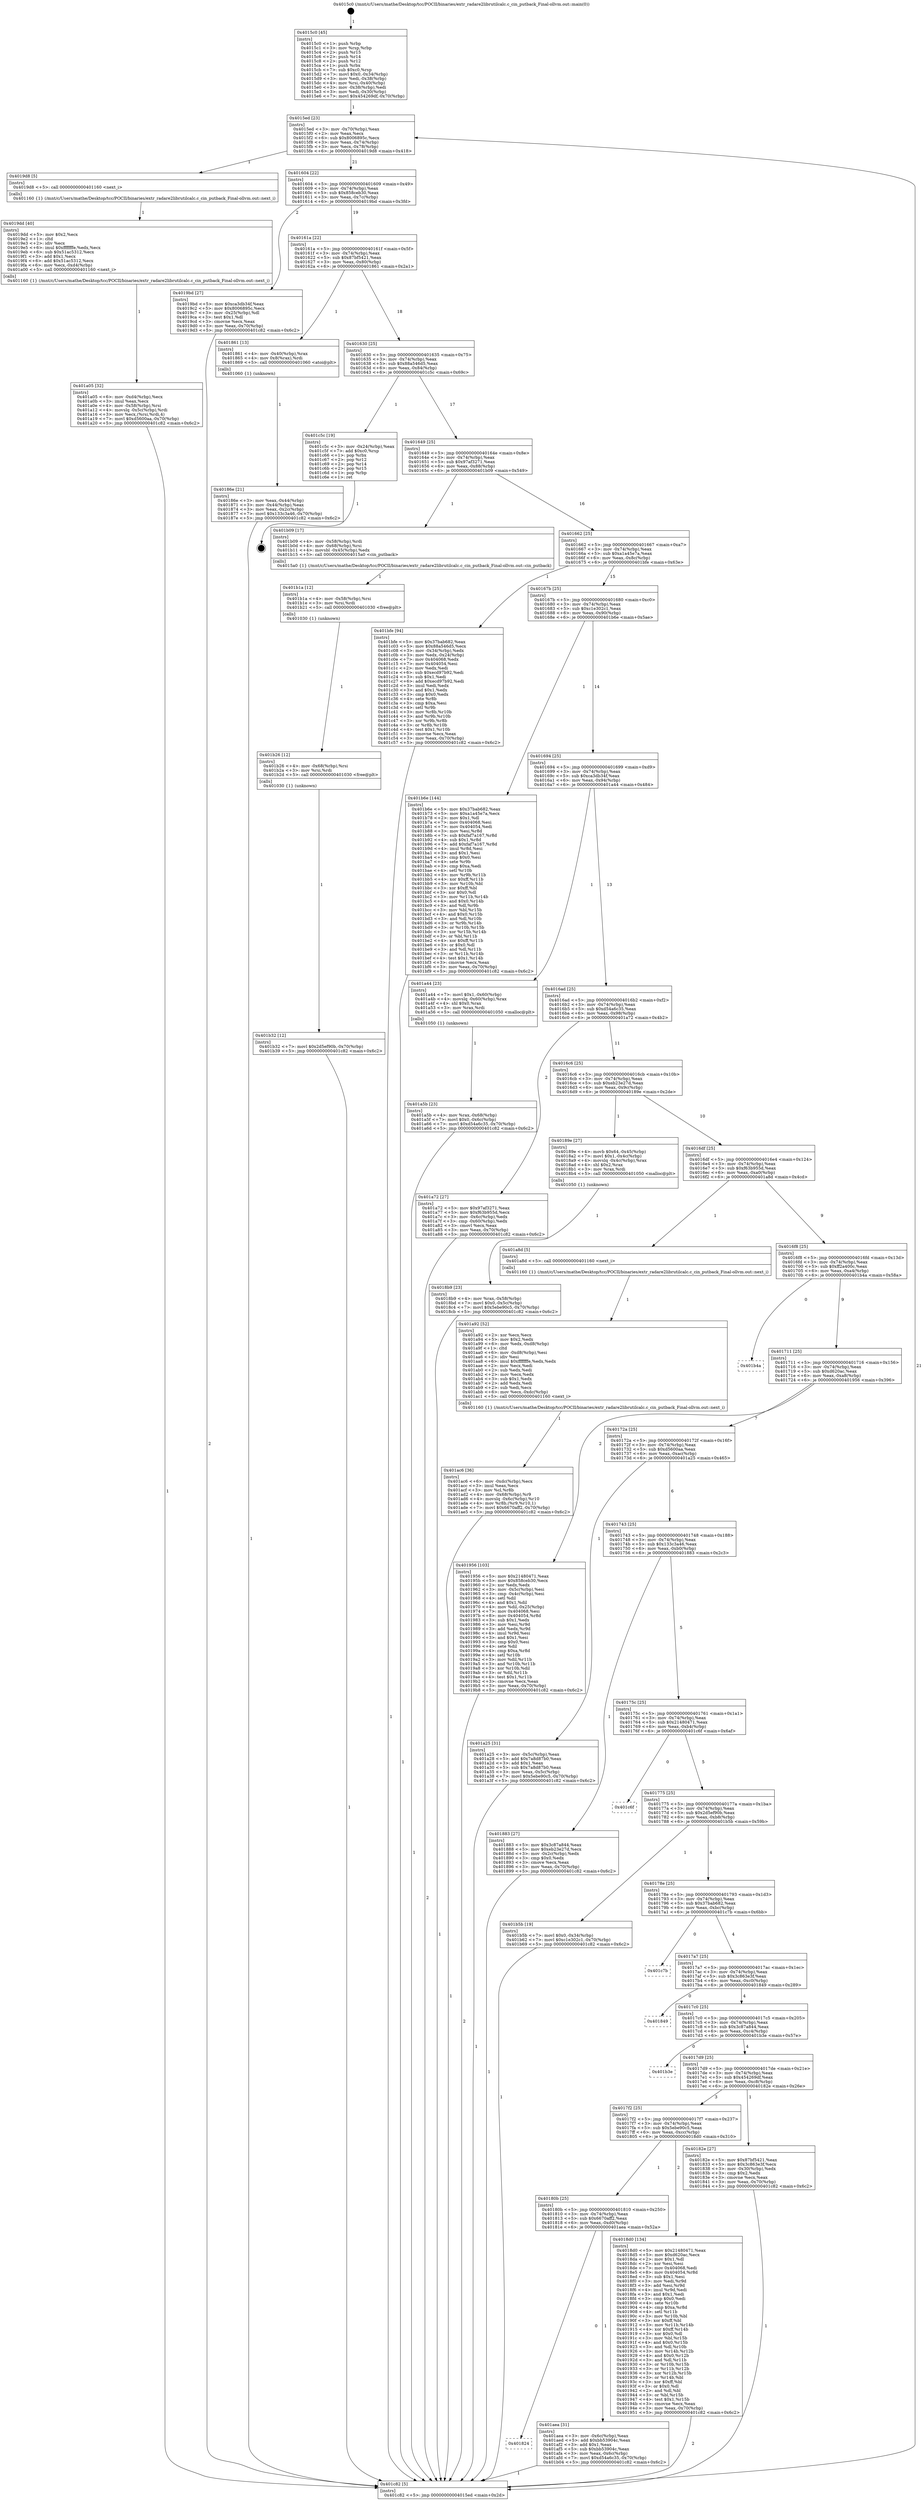 digraph "0x4015c0" {
  label = "0x4015c0 (/mnt/c/Users/mathe/Desktop/tcc/POCII/binaries/extr_radare2librutilcalc.c_cin_putback_Final-ollvm.out::main(0))"
  labelloc = "t"
  node[shape=record]

  Entry [label="",width=0.3,height=0.3,shape=circle,fillcolor=black,style=filled]
  "0x4015ed" [label="{
     0x4015ed [23]\l
     | [instrs]\l
     &nbsp;&nbsp;0x4015ed \<+3\>: mov -0x70(%rbp),%eax\l
     &nbsp;&nbsp;0x4015f0 \<+2\>: mov %eax,%ecx\l
     &nbsp;&nbsp;0x4015f2 \<+6\>: sub $0x8006895c,%ecx\l
     &nbsp;&nbsp;0x4015f8 \<+3\>: mov %eax,-0x74(%rbp)\l
     &nbsp;&nbsp;0x4015fb \<+3\>: mov %ecx,-0x78(%rbp)\l
     &nbsp;&nbsp;0x4015fe \<+6\>: je 00000000004019d8 \<main+0x418\>\l
  }"]
  "0x4019d8" [label="{
     0x4019d8 [5]\l
     | [instrs]\l
     &nbsp;&nbsp;0x4019d8 \<+5\>: call 0000000000401160 \<next_i\>\l
     | [calls]\l
     &nbsp;&nbsp;0x401160 \{1\} (/mnt/c/Users/mathe/Desktop/tcc/POCII/binaries/extr_radare2librutilcalc.c_cin_putback_Final-ollvm.out::next_i)\l
  }"]
  "0x401604" [label="{
     0x401604 [22]\l
     | [instrs]\l
     &nbsp;&nbsp;0x401604 \<+5\>: jmp 0000000000401609 \<main+0x49\>\l
     &nbsp;&nbsp;0x401609 \<+3\>: mov -0x74(%rbp),%eax\l
     &nbsp;&nbsp;0x40160c \<+5\>: sub $0x858ceb30,%eax\l
     &nbsp;&nbsp;0x401611 \<+3\>: mov %eax,-0x7c(%rbp)\l
     &nbsp;&nbsp;0x401614 \<+6\>: je 00000000004019bd \<main+0x3fd\>\l
  }"]
  Exit [label="",width=0.3,height=0.3,shape=circle,fillcolor=black,style=filled,peripheries=2]
  "0x4019bd" [label="{
     0x4019bd [27]\l
     | [instrs]\l
     &nbsp;&nbsp;0x4019bd \<+5\>: mov $0xca3db34f,%eax\l
     &nbsp;&nbsp;0x4019c2 \<+5\>: mov $0x8006895c,%ecx\l
     &nbsp;&nbsp;0x4019c7 \<+3\>: mov -0x25(%rbp),%dl\l
     &nbsp;&nbsp;0x4019ca \<+3\>: test $0x1,%dl\l
     &nbsp;&nbsp;0x4019cd \<+3\>: cmovne %ecx,%eax\l
     &nbsp;&nbsp;0x4019d0 \<+3\>: mov %eax,-0x70(%rbp)\l
     &nbsp;&nbsp;0x4019d3 \<+5\>: jmp 0000000000401c82 \<main+0x6c2\>\l
  }"]
  "0x40161a" [label="{
     0x40161a [22]\l
     | [instrs]\l
     &nbsp;&nbsp;0x40161a \<+5\>: jmp 000000000040161f \<main+0x5f\>\l
     &nbsp;&nbsp;0x40161f \<+3\>: mov -0x74(%rbp),%eax\l
     &nbsp;&nbsp;0x401622 \<+5\>: sub $0x87bf5421,%eax\l
     &nbsp;&nbsp;0x401627 \<+3\>: mov %eax,-0x80(%rbp)\l
     &nbsp;&nbsp;0x40162a \<+6\>: je 0000000000401861 \<main+0x2a1\>\l
  }"]
  "0x401b32" [label="{
     0x401b32 [12]\l
     | [instrs]\l
     &nbsp;&nbsp;0x401b32 \<+7\>: movl $0x2d5ef90b,-0x70(%rbp)\l
     &nbsp;&nbsp;0x401b39 \<+5\>: jmp 0000000000401c82 \<main+0x6c2\>\l
  }"]
  "0x401861" [label="{
     0x401861 [13]\l
     | [instrs]\l
     &nbsp;&nbsp;0x401861 \<+4\>: mov -0x40(%rbp),%rax\l
     &nbsp;&nbsp;0x401865 \<+4\>: mov 0x8(%rax),%rdi\l
     &nbsp;&nbsp;0x401869 \<+5\>: call 0000000000401060 \<atoi@plt\>\l
     | [calls]\l
     &nbsp;&nbsp;0x401060 \{1\} (unknown)\l
  }"]
  "0x401630" [label="{
     0x401630 [25]\l
     | [instrs]\l
     &nbsp;&nbsp;0x401630 \<+5\>: jmp 0000000000401635 \<main+0x75\>\l
     &nbsp;&nbsp;0x401635 \<+3\>: mov -0x74(%rbp),%eax\l
     &nbsp;&nbsp;0x401638 \<+5\>: sub $0x88a546d5,%eax\l
     &nbsp;&nbsp;0x40163d \<+6\>: mov %eax,-0x84(%rbp)\l
     &nbsp;&nbsp;0x401643 \<+6\>: je 0000000000401c5c \<main+0x69c\>\l
  }"]
  "0x401b26" [label="{
     0x401b26 [12]\l
     | [instrs]\l
     &nbsp;&nbsp;0x401b26 \<+4\>: mov -0x68(%rbp),%rsi\l
     &nbsp;&nbsp;0x401b2a \<+3\>: mov %rsi,%rdi\l
     &nbsp;&nbsp;0x401b2d \<+5\>: call 0000000000401030 \<free@plt\>\l
     | [calls]\l
     &nbsp;&nbsp;0x401030 \{1\} (unknown)\l
  }"]
  "0x401c5c" [label="{
     0x401c5c [19]\l
     | [instrs]\l
     &nbsp;&nbsp;0x401c5c \<+3\>: mov -0x24(%rbp),%eax\l
     &nbsp;&nbsp;0x401c5f \<+7\>: add $0xc0,%rsp\l
     &nbsp;&nbsp;0x401c66 \<+1\>: pop %rbx\l
     &nbsp;&nbsp;0x401c67 \<+2\>: pop %r12\l
     &nbsp;&nbsp;0x401c69 \<+2\>: pop %r14\l
     &nbsp;&nbsp;0x401c6b \<+2\>: pop %r15\l
     &nbsp;&nbsp;0x401c6d \<+1\>: pop %rbp\l
     &nbsp;&nbsp;0x401c6e \<+1\>: ret\l
  }"]
  "0x401649" [label="{
     0x401649 [25]\l
     | [instrs]\l
     &nbsp;&nbsp;0x401649 \<+5\>: jmp 000000000040164e \<main+0x8e\>\l
     &nbsp;&nbsp;0x40164e \<+3\>: mov -0x74(%rbp),%eax\l
     &nbsp;&nbsp;0x401651 \<+5\>: sub $0x97af3271,%eax\l
     &nbsp;&nbsp;0x401656 \<+6\>: mov %eax,-0x88(%rbp)\l
     &nbsp;&nbsp;0x40165c \<+6\>: je 0000000000401b09 \<main+0x549\>\l
  }"]
  "0x401b1a" [label="{
     0x401b1a [12]\l
     | [instrs]\l
     &nbsp;&nbsp;0x401b1a \<+4\>: mov -0x58(%rbp),%rsi\l
     &nbsp;&nbsp;0x401b1e \<+3\>: mov %rsi,%rdi\l
     &nbsp;&nbsp;0x401b21 \<+5\>: call 0000000000401030 \<free@plt\>\l
     | [calls]\l
     &nbsp;&nbsp;0x401030 \{1\} (unknown)\l
  }"]
  "0x401b09" [label="{
     0x401b09 [17]\l
     | [instrs]\l
     &nbsp;&nbsp;0x401b09 \<+4\>: mov -0x58(%rbp),%rdi\l
     &nbsp;&nbsp;0x401b0d \<+4\>: mov -0x68(%rbp),%rsi\l
     &nbsp;&nbsp;0x401b11 \<+4\>: movsbl -0x45(%rbp),%edx\l
     &nbsp;&nbsp;0x401b15 \<+5\>: call 00000000004015a0 \<cin_putback\>\l
     | [calls]\l
     &nbsp;&nbsp;0x4015a0 \{1\} (/mnt/c/Users/mathe/Desktop/tcc/POCII/binaries/extr_radare2librutilcalc.c_cin_putback_Final-ollvm.out::cin_putback)\l
  }"]
  "0x401662" [label="{
     0x401662 [25]\l
     | [instrs]\l
     &nbsp;&nbsp;0x401662 \<+5\>: jmp 0000000000401667 \<main+0xa7\>\l
     &nbsp;&nbsp;0x401667 \<+3\>: mov -0x74(%rbp),%eax\l
     &nbsp;&nbsp;0x40166a \<+5\>: sub $0xa1a45e7a,%eax\l
     &nbsp;&nbsp;0x40166f \<+6\>: mov %eax,-0x8c(%rbp)\l
     &nbsp;&nbsp;0x401675 \<+6\>: je 0000000000401bfe \<main+0x63e\>\l
  }"]
  "0x401824" [label="{
     0x401824\l
  }", style=dashed]
  "0x401bfe" [label="{
     0x401bfe [94]\l
     | [instrs]\l
     &nbsp;&nbsp;0x401bfe \<+5\>: mov $0x37bab682,%eax\l
     &nbsp;&nbsp;0x401c03 \<+5\>: mov $0x88a546d5,%ecx\l
     &nbsp;&nbsp;0x401c08 \<+3\>: mov -0x34(%rbp),%edx\l
     &nbsp;&nbsp;0x401c0b \<+3\>: mov %edx,-0x24(%rbp)\l
     &nbsp;&nbsp;0x401c0e \<+7\>: mov 0x404068,%edx\l
     &nbsp;&nbsp;0x401c15 \<+7\>: mov 0x404054,%esi\l
     &nbsp;&nbsp;0x401c1c \<+2\>: mov %edx,%edi\l
     &nbsp;&nbsp;0x401c1e \<+6\>: sub $0xecd97b92,%edi\l
     &nbsp;&nbsp;0x401c24 \<+3\>: sub $0x1,%edi\l
     &nbsp;&nbsp;0x401c27 \<+6\>: add $0xecd97b92,%edi\l
     &nbsp;&nbsp;0x401c2d \<+3\>: imul %edi,%edx\l
     &nbsp;&nbsp;0x401c30 \<+3\>: and $0x1,%edx\l
     &nbsp;&nbsp;0x401c33 \<+3\>: cmp $0x0,%edx\l
     &nbsp;&nbsp;0x401c36 \<+4\>: sete %r8b\l
     &nbsp;&nbsp;0x401c3a \<+3\>: cmp $0xa,%esi\l
     &nbsp;&nbsp;0x401c3d \<+4\>: setl %r9b\l
     &nbsp;&nbsp;0x401c41 \<+3\>: mov %r8b,%r10b\l
     &nbsp;&nbsp;0x401c44 \<+3\>: and %r9b,%r10b\l
     &nbsp;&nbsp;0x401c47 \<+3\>: xor %r9b,%r8b\l
     &nbsp;&nbsp;0x401c4a \<+3\>: or %r8b,%r10b\l
     &nbsp;&nbsp;0x401c4d \<+4\>: test $0x1,%r10b\l
     &nbsp;&nbsp;0x401c51 \<+3\>: cmovne %ecx,%eax\l
     &nbsp;&nbsp;0x401c54 \<+3\>: mov %eax,-0x70(%rbp)\l
     &nbsp;&nbsp;0x401c57 \<+5\>: jmp 0000000000401c82 \<main+0x6c2\>\l
  }"]
  "0x40167b" [label="{
     0x40167b [25]\l
     | [instrs]\l
     &nbsp;&nbsp;0x40167b \<+5\>: jmp 0000000000401680 \<main+0xc0\>\l
     &nbsp;&nbsp;0x401680 \<+3\>: mov -0x74(%rbp),%eax\l
     &nbsp;&nbsp;0x401683 \<+5\>: sub $0xc1e302c1,%eax\l
     &nbsp;&nbsp;0x401688 \<+6\>: mov %eax,-0x90(%rbp)\l
     &nbsp;&nbsp;0x40168e \<+6\>: je 0000000000401b6e \<main+0x5ae\>\l
  }"]
  "0x401aea" [label="{
     0x401aea [31]\l
     | [instrs]\l
     &nbsp;&nbsp;0x401aea \<+3\>: mov -0x6c(%rbp),%eax\l
     &nbsp;&nbsp;0x401aed \<+5\>: add $0xbb53904c,%eax\l
     &nbsp;&nbsp;0x401af2 \<+3\>: add $0x1,%eax\l
     &nbsp;&nbsp;0x401af5 \<+5\>: sub $0xbb53904c,%eax\l
     &nbsp;&nbsp;0x401afa \<+3\>: mov %eax,-0x6c(%rbp)\l
     &nbsp;&nbsp;0x401afd \<+7\>: movl $0xd54a6c35,-0x70(%rbp)\l
     &nbsp;&nbsp;0x401b04 \<+5\>: jmp 0000000000401c82 \<main+0x6c2\>\l
  }"]
  "0x401b6e" [label="{
     0x401b6e [144]\l
     | [instrs]\l
     &nbsp;&nbsp;0x401b6e \<+5\>: mov $0x37bab682,%eax\l
     &nbsp;&nbsp;0x401b73 \<+5\>: mov $0xa1a45e7a,%ecx\l
     &nbsp;&nbsp;0x401b78 \<+2\>: mov $0x1,%dl\l
     &nbsp;&nbsp;0x401b7a \<+7\>: mov 0x404068,%esi\l
     &nbsp;&nbsp;0x401b81 \<+7\>: mov 0x404054,%edi\l
     &nbsp;&nbsp;0x401b88 \<+3\>: mov %esi,%r8d\l
     &nbsp;&nbsp;0x401b8b \<+7\>: sub $0xfaf7a167,%r8d\l
     &nbsp;&nbsp;0x401b92 \<+4\>: sub $0x1,%r8d\l
     &nbsp;&nbsp;0x401b96 \<+7\>: add $0xfaf7a167,%r8d\l
     &nbsp;&nbsp;0x401b9d \<+4\>: imul %r8d,%esi\l
     &nbsp;&nbsp;0x401ba1 \<+3\>: and $0x1,%esi\l
     &nbsp;&nbsp;0x401ba4 \<+3\>: cmp $0x0,%esi\l
     &nbsp;&nbsp;0x401ba7 \<+4\>: sete %r9b\l
     &nbsp;&nbsp;0x401bab \<+3\>: cmp $0xa,%edi\l
     &nbsp;&nbsp;0x401bae \<+4\>: setl %r10b\l
     &nbsp;&nbsp;0x401bb2 \<+3\>: mov %r9b,%r11b\l
     &nbsp;&nbsp;0x401bb5 \<+4\>: xor $0xff,%r11b\l
     &nbsp;&nbsp;0x401bb9 \<+3\>: mov %r10b,%bl\l
     &nbsp;&nbsp;0x401bbc \<+3\>: xor $0xff,%bl\l
     &nbsp;&nbsp;0x401bbf \<+3\>: xor $0x0,%dl\l
     &nbsp;&nbsp;0x401bc2 \<+3\>: mov %r11b,%r14b\l
     &nbsp;&nbsp;0x401bc5 \<+4\>: and $0x0,%r14b\l
     &nbsp;&nbsp;0x401bc9 \<+3\>: and %dl,%r9b\l
     &nbsp;&nbsp;0x401bcc \<+3\>: mov %bl,%r15b\l
     &nbsp;&nbsp;0x401bcf \<+4\>: and $0x0,%r15b\l
     &nbsp;&nbsp;0x401bd3 \<+3\>: and %dl,%r10b\l
     &nbsp;&nbsp;0x401bd6 \<+3\>: or %r9b,%r14b\l
     &nbsp;&nbsp;0x401bd9 \<+3\>: or %r10b,%r15b\l
     &nbsp;&nbsp;0x401bdc \<+3\>: xor %r15b,%r14b\l
     &nbsp;&nbsp;0x401bdf \<+3\>: or %bl,%r11b\l
     &nbsp;&nbsp;0x401be2 \<+4\>: xor $0xff,%r11b\l
     &nbsp;&nbsp;0x401be6 \<+3\>: or $0x0,%dl\l
     &nbsp;&nbsp;0x401be9 \<+3\>: and %dl,%r11b\l
     &nbsp;&nbsp;0x401bec \<+3\>: or %r11b,%r14b\l
     &nbsp;&nbsp;0x401bef \<+4\>: test $0x1,%r14b\l
     &nbsp;&nbsp;0x401bf3 \<+3\>: cmovne %ecx,%eax\l
     &nbsp;&nbsp;0x401bf6 \<+3\>: mov %eax,-0x70(%rbp)\l
     &nbsp;&nbsp;0x401bf9 \<+5\>: jmp 0000000000401c82 \<main+0x6c2\>\l
  }"]
  "0x401694" [label="{
     0x401694 [25]\l
     | [instrs]\l
     &nbsp;&nbsp;0x401694 \<+5\>: jmp 0000000000401699 \<main+0xd9\>\l
     &nbsp;&nbsp;0x401699 \<+3\>: mov -0x74(%rbp),%eax\l
     &nbsp;&nbsp;0x40169c \<+5\>: sub $0xca3db34f,%eax\l
     &nbsp;&nbsp;0x4016a1 \<+6\>: mov %eax,-0x94(%rbp)\l
     &nbsp;&nbsp;0x4016a7 \<+6\>: je 0000000000401a44 \<main+0x484\>\l
  }"]
  "0x401ac6" [label="{
     0x401ac6 [36]\l
     | [instrs]\l
     &nbsp;&nbsp;0x401ac6 \<+6\>: mov -0xdc(%rbp),%ecx\l
     &nbsp;&nbsp;0x401acc \<+3\>: imul %eax,%ecx\l
     &nbsp;&nbsp;0x401acf \<+3\>: mov %cl,%r8b\l
     &nbsp;&nbsp;0x401ad2 \<+4\>: mov -0x68(%rbp),%r9\l
     &nbsp;&nbsp;0x401ad6 \<+4\>: movslq -0x6c(%rbp),%r10\l
     &nbsp;&nbsp;0x401ada \<+4\>: mov %r8b,(%r9,%r10,1)\l
     &nbsp;&nbsp;0x401ade \<+7\>: movl $0x6670aff2,-0x70(%rbp)\l
     &nbsp;&nbsp;0x401ae5 \<+5\>: jmp 0000000000401c82 \<main+0x6c2\>\l
  }"]
  "0x401a44" [label="{
     0x401a44 [23]\l
     | [instrs]\l
     &nbsp;&nbsp;0x401a44 \<+7\>: movl $0x1,-0x60(%rbp)\l
     &nbsp;&nbsp;0x401a4b \<+4\>: movslq -0x60(%rbp),%rax\l
     &nbsp;&nbsp;0x401a4f \<+4\>: shl $0x0,%rax\l
     &nbsp;&nbsp;0x401a53 \<+3\>: mov %rax,%rdi\l
     &nbsp;&nbsp;0x401a56 \<+5\>: call 0000000000401050 \<malloc@plt\>\l
     | [calls]\l
     &nbsp;&nbsp;0x401050 \{1\} (unknown)\l
  }"]
  "0x4016ad" [label="{
     0x4016ad [25]\l
     | [instrs]\l
     &nbsp;&nbsp;0x4016ad \<+5\>: jmp 00000000004016b2 \<main+0xf2\>\l
     &nbsp;&nbsp;0x4016b2 \<+3\>: mov -0x74(%rbp),%eax\l
     &nbsp;&nbsp;0x4016b5 \<+5\>: sub $0xd54a6c35,%eax\l
     &nbsp;&nbsp;0x4016ba \<+6\>: mov %eax,-0x98(%rbp)\l
     &nbsp;&nbsp;0x4016c0 \<+6\>: je 0000000000401a72 \<main+0x4b2\>\l
  }"]
  "0x401a92" [label="{
     0x401a92 [52]\l
     | [instrs]\l
     &nbsp;&nbsp;0x401a92 \<+2\>: xor %ecx,%ecx\l
     &nbsp;&nbsp;0x401a94 \<+5\>: mov $0x2,%edx\l
     &nbsp;&nbsp;0x401a99 \<+6\>: mov %edx,-0xd8(%rbp)\l
     &nbsp;&nbsp;0x401a9f \<+1\>: cltd\l
     &nbsp;&nbsp;0x401aa0 \<+6\>: mov -0xd8(%rbp),%esi\l
     &nbsp;&nbsp;0x401aa6 \<+2\>: idiv %esi\l
     &nbsp;&nbsp;0x401aa8 \<+6\>: imul $0xfffffffe,%edx,%edx\l
     &nbsp;&nbsp;0x401aae \<+2\>: mov %ecx,%edi\l
     &nbsp;&nbsp;0x401ab0 \<+2\>: sub %edx,%edi\l
     &nbsp;&nbsp;0x401ab2 \<+2\>: mov %ecx,%edx\l
     &nbsp;&nbsp;0x401ab4 \<+3\>: sub $0x1,%edx\l
     &nbsp;&nbsp;0x401ab7 \<+2\>: add %edx,%edi\l
     &nbsp;&nbsp;0x401ab9 \<+2\>: sub %edi,%ecx\l
     &nbsp;&nbsp;0x401abb \<+6\>: mov %ecx,-0xdc(%rbp)\l
     &nbsp;&nbsp;0x401ac1 \<+5\>: call 0000000000401160 \<next_i\>\l
     | [calls]\l
     &nbsp;&nbsp;0x401160 \{1\} (/mnt/c/Users/mathe/Desktop/tcc/POCII/binaries/extr_radare2librutilcalc.c_cin_putback_Final-ollvm.out::next_i)\l
  }"]
  "0x401a72" [label="{
     0x401a72 [27]\l
     | [instrs]\l
     &nbsp;&nbsp;0x401a72 \<+5\>: mov $0x97af3271,%eax\l
     &nbsp;&nbsp;0x401a77 \<+5\>: mov $0xf63b955d,%ecx\l
     &nbsp;&nbsp;0x401a7c \<+3\>: mov -0x6c(%rbp),%edx\l
     &nbsp;&nbsp;0x401a7f \<+3\>: cmp -0x60(%rbp),%edx\l
     &nbsp;&nbsp;0x401a82 \<+3\>: cmovl %ecx,%eax\l
     &nbsp;&nbsp;0x401a85 \<+3\>: mov %eax,-0x70(%rbp)\l
     &nbsp;&nbsp;0x401a88 \<+5\>: jmp 0000000000401c82 \<main+0x6c2\>\l
  }"]
  "0x4016c6" [label="{
     0x4016c6 [25]\l
     | [instrs]\l
     &nbsp;&nbsp;0x4016c6 \<+5\>: jmp 00000000004016cb \<main+0x10b\>\l
     &nbsp;&nbsp;0x4016cb \<+3\>: mov -0x74(%rbp),%eax\l
     &nbsp;&nbsp;0x4016ce \<+5\>: sub $0xeb23e27d,%eax\l
     &nbsp;&nbsp;0x4016d3 \<+6\>: mov %eax,-0x9c(%rbp)\l
     &nbsp;&nbsp;0x4016d9 \<+6\>: je 000000000040189e \<main+0x2de\>\l
  }"]
  "0x401a5b" [label="{
     0x401a5b [23]\l
     | [instrs]\l
     &nbsp;&nbsp;0x401a5b \<+4\>: mov %rax,-0x68(%rbp)\l
     &nbsp;&nbsp;0x401a5f \<+7\>: movl $0x0,-0x6c(%rbp)\l
     &nbsp;&nbsp;0x401a66 \<+7\>: movl $0xd54a6c35,-0x70(%rbp)\l
     &nbsp;&nbsp;0x401a6d \<+5\>: jmp 0000000000401c82 \<main+0x6c2\>\l
  }"]
  "0x40189e" [label="{
     0x40189e [27]\l
     | [instrs]\l
     &nbsp;&nbsp;0x40189e \<+4\>: movb $0x64,-0x45(%rbp)\l
     &nbsp;&nbsp;0x4018a2 \<+7\>: movl $0x1,-0x4c(%rbp)\l
     &nbsp;&nbsp;0x4018a9 \<+4\>: movslq -0x4c(%rbp),%rax\l
     &nbsp;&nbsp;0x4018ad \<+4\>: shl $0x2,%rax\l
     &nbsp;&nbsp;0x4018b1 \<+3\>: mov %rax,%rdi\l
     &nbsp;&nbsp;0x4018b4 \<+5\>: call 0000000000401050 \<malloc@plt\>\l
     | [calls]\l
     &nbsp;&nbsp;0x401050 \{1\} (unknown)\l
  }"]
  "0x4016df" [label="{
     0x4016df [25]\l
     | [instrs]\l
     &nbsp;&nbsp;0x4016df \<+5\>: jmp 00000000004016e4 \<main+0x124\>\l
     &nbsp;&nbsp;0x4016e4 \<+3\>: mov -0x74(%rbp),%eax\l
     &nbsp;&nbsp;0x4016e7 \<+5\>: sub $0xf63b955d,%eax\l
     &nbsp;&nbsp;0x4016ec \<+6\>: mov %eax,-0xa0(%rbp)\l
     &nbsp;&nbsp;0x4016f2 \<+6\>: je 0000000000401a8d \<main+0x4cd\>\l
  }"]
  "0x401a05" [label="{
     0x401a05 [32]\l
     | [instrs]\l
     &nbsp;&nbsp;0x401a05 \<+6\>: mov -0xd4(%rbp),%ecx\l
     &nbsp;&nbsp;0x401a0b \<+3\>: imul %eax,%ecx\l
     &nbsp;&nbsp;0x401a0e \<+4\>: mov -0x58(%rbp),%rsi\l
     &nbsp;&nbsp;0x401a12 \<+4\>: movslq -0x5c(%rbp),%rdi\l
     &nbsp;&nbsp;0x401a16 \<+3\>: mov %ecx,(%rsi,%rdi,4)\l
     &nbsp;&nbsp;0x401a19 \<+7\>: movl $0xd5600aa,-0x70(%rbp)\l
     &nbsp;&nbsp;0x401a20 \<+5\>: jmp 0000000000401c82 \<main+0x6c2\>\l
  }"]
  "0x401a8d" [label="{
     0x401a8d [5]\l
     | [instrs]\l
     &nbsp;&nbsp;0x401a8d \<+5\>: call 0000000000401160 \<next_i\>\l
     | [calls]\l
     &nbsp;&nbsp;0x401160 \{1\} (/mnt/c/Users/mathe/Desktop/tcc/POCII/binaries/extr_radare2librutilcalc.c_cin_putback_Final-ollvm.out::next_i)\l
  }"]
  "0x4016f8" [label="{
     0x4016f8 [25]\l
     | [instrs]\l
     &nbsp;&nbsp;0x4016f8 \<+5\>: jmp 00000000004016fd \<main+0x13d\>\l
     &nbsp;&nbsp;0x4016fd \<+3\>: mov -0x74(%rbp),%eax\l
     &nbsp;&nbsp;0x401700 \<+5\>: sub $0xff2a400c,%eax\l
     &nbsp;&nbsp;0x401705 \<+6\>: mov %eax,-0xa4(%rbp)\l
     &nbsp;&nbsp;0x40170b \<+6\>: je 0000000000401b4a \<main+0x58a\>\l
  }"]
  "0x4019dd" [label="{
     0x4019dd [40]\l
     | [instrs]\l
     &nbsp;&nbsp;0x4019dd \<+5\>: mov $0x2,%ecx\l
     &nbsp;&nbsp;0x4019e2 \<+1\>: cltd\l
     &nbsp;&nbsp;0x4019e3 \<+2\>: idiv %ecx\l
     &nbsp;&nbsp;0x4019e5 \<+6\>: imul $0xfffffffe,%edx,%ecx\l
     &nbsp;&nbsp;0x4019eb \<+6\>: sub $0x51ac5312,%ecx\l
     &nbsp;&nbsp;0x4019f1 \<+3\>: add $0x1,%ecx\l
     &nbsp;&nbsp;0x4019f4 \<+6\>: add $0x51ac5312,%ecx\l
     &nbsp;&nbsp;0x4019fa \<+6\>: mov %ecx,-0xd4(%rbp)\l
     &nbsp;&nbsp;0x401a00 \<+5\>: call 0000000000401160 \<next_i\>\l
     | [calls]\l
     &nbsp;&nbsp;0x401160 \{1\} (/mnt/c/Users/mathe/Desktop/tcc/POCII/binaries/extr_radare2librutilcalc.c_cin_putback_Final-ollvm.out::next_i)\l
  }"]
  "0x401b4a" [label="{
     0x401b4a\l
  }", style=dashed]
  "0x401711" [label="{
     0x401711 [25]\l
     | [instrs]\l
     &nbsp;&nbsp;0x401711 \<+5\>: jmp 0000000000401716 \<main+0x156\>\l
     &nbsp;&nbsp;0x401716 \<+3\>: mov -0x74(%rbp),%eax\l
     &nbsp;&nbsp;0x401719 \<+5\>: sub $0xd620ac,%eax\l
     &nbsp;&nbsp;0x40171e \<+6\>: mov %eax,-0xa8(%rbp)\l
     &nbsp;&nbsp;0x401724 \<+6\>: je 0000000000401956 \<main+0x396\>\l
  }"]
  "0x40180b" [label="{
     0x40180b [25]\l
     | [instrs]\l
     &nbsp;&nbsp;0x40180b \<+5\>: jmp 0000000000401810 \<main+0x250\>\l
     &nbsp;&nbsp;0x401810 \<+3\>: mov -0x74(%rbp),%eax\l
     &nbsp;&nbsp;0x401813 \<+5\>: sub $0x6670aff2,%eax\l
     &nbsp;&nbsp;0x401818 \<+6\>: mov %eax,-0xd0(%rbp)\l
     &nbsp;&nbsp;0x40181e \<+6\>: je 0000000000401aea \<main+0x52a\>\l
  }"]
  "0x401956" [label="{
     0x401956 [103]\l
     | [instrs]\l
     &nbsp;&nbsp;0x401956 \<+5\>: mov $0x21480471,%eax\l
     &nbsp;&nbsp;0x40195b \<+5\>: mov $0x858ceb30,%ecx\l
     &nbsp;&nbsp;0x401960 \<+2\>: xor %edx,%edx\l
     &nbsp;&nbsp;0x401962 \<+3\>: mov -0x5c(%rbp),%esi\l
     &nbsp;&nbsp;0x401965 \<+3\>: cmp -0x4c(%rbp),%esi\l
     &nbsp;&nbsp;0x401968 \<+4\>: setl %dil\l
     &nbsp;&nbsp;0x40196c \<+4\>: and $0x1,%dil\l
     &nbsp;&nbsp;0x401970 \<+4\>: mov %dil,-0x25(%rbp)\l
     &nbsp;&nbsp;0x401974 \<+7\>: mov 0x404068,%esi\l
     &nbsp;&nbsp;0x40197b \<+8\>: mov 0x404054,%r8d\l
     &nbsp;&nbsp;0x401983 \<+3\>: sub $0x1,%edx\l
     &nbsp;&nbsp;0x401986 \<+3\>: mov %esi,%r9d\l
     &nbsp;&nbsp;0x401989 \<+3\>: add %edx,%r9d\l
     &nbsp;&nbsp;0x40198c \<+4\>: imul %r9d,%esi\l
     &nbsp;&nbsp;0x401990 \<+3\>: and $0x1,%esi\l
     &nbsp;&nbsp;0x401993 \<+3\>: cmp $0x0,%esi\l
     &nbsp;&nbsp;0x401996 \<+4\>: sete %dil\l
     &nbsp;&nbsp;0x40199a \<+4\>: cmp $0xa,%r8d\l
     &nbsp;&nbsp;0x40199e \<+4\>: setl %r10b\l
     &nbsp;&nbsp;0x4019a2 \<+3\>: mov %dil,%r11b\l
     &nbsp;&nbsp;0x4019a5 \<+3\>: and %r10b,%r11b\l
     &nbsp;&nbsp;0x4019a8 \<+3\>: xor %r10b,%dil\l
     &nbsp;&nbsp;0x4019ab \<+3\>: or %dil,%r11b\l
     &nbsp;&nbsp;0x4019ae \<+4\>: test $0x1,%r11b\l
     &nbsp;&nbsp;0x4019b2 \<+3\>: cmovne %ecx,%eax\l
     &nbsp;&nbsp;0x4019b5 \<+3\>: mov %eax,-0x70(%rbp)\l
     &nbsp;&nbsp;0x4019b8 \<+5\>: jmp 0000000000401c82 \<main+0x6c2\>\l
  }"]
  "0x40172a" [label="{
     0x40172a [25]\l
     | [instrs]\l
     &nbsp;&nbsp;0x40172a \<+5\>: jmp 000000000040172f \<main+0x16f\>\l
     &nbsp;&nbsp;0x40172f \<+3\>: mov -0x74(%rbp),%eax\l
     &nbsp;&nbsp;0x401732 \<+5\>: sub $0xd5600aa,%eax\l
     &nbsp;&nbsp;0x401737 \<+6\>: mov %eax,-0xac(%rbp)\l
     &nbsp;&nbsp;0x40173d \<+6\>: je 0000000000401a25 \<main+0x465\>\l
  }"]
  "0x4018d0" [label="{
     0x4018d0 [134]\l
     | [instrs]\l
     &nbsp;&nbsp;0x4018d0 \<+5\>: mov $0x21480471,%eax\l
     &nbsp;&nbsp;0x4018d5 \<+5\>: mov $0xd620ac,%ecx\l
     &nbsp;&nbsp;0x4018da \<+2\>: mov $0x1,%dl\l
     &nbsp;&nbsp;0x4018dc \<+2\>: xor %esi,%esi\l
     &nbsp;&nbsp;0x4018de \<+7\>: mov 0x404068,%edi\l
     &nbsp;&nbsp;0x4018e5 \<+8\>: mov 0x404054,%r8d\l
     &nbsp;&nbsp;0x4018ed \<+3\>: sub $0x1,%esi\l
     &nbsp;&nbsp;0x4018f0 \<+3\>: mov %edi,%r9d\l
     &nbsp;&nbsp;0x4018f3 \<+3\>: add %esi,%r9d\l
     &nbsp;&nbsp;0x4018f6 \<+4\>: imul %r9d,%edi\l
     &nbsp;&nbsp;0x4018fa \<+3\>: and $0x1,%edi\l
     &nbsp;&nbsp;0x4018fd \<+3\>: cmp $0x0,%edi\l
     &nbsp;&nbsp;0x401900 \<+4\>: sete %r10b\l
     &nbsp;&nbsp;0x401904 \<+4\>: cmp $0xa,%r8d\l
     &nbsp;&nbsp;0x401908 \<+4\>: setl %r11b\l
     &nbsp;&nbsp;0x40190c \<+3\>: mov %r10b,%bl\l
     &nbsp;&nbsp;0x40190f \<+3\>: xor $0xff,%bl\l
     &nbsp;&nbsp;0x401912 \<+3\>: mov %r11b,%r14b\l
     &nbsp;&nbsp;0x401915 \<+4\>: xor $0xff,%r14b\l
     &nbsp;&nbsp;0x401919 \<+3\>: xor $0x0,%dl\l
     &nbsp;&nbsp;0x40191c \<+3\>: mov %bl,%r15b\l
     &nbsp;&nbsp;0x40191f \<+4\>: and $0x0,%r15b\l
     &nbsp;&nbsp;0x401923 \<+3\>: and %dl,%r10b\l
     &nbsp;&nbsp;0x401926 \<+3\>: mov %r14b,%r12b\l
     &nbsp;&nbsp;0x401929 \<+4\>: and $0x0,%r12b\l
     &nbsp;&nbsp;0x40192d \<+3\>: and %dl,%r11b\l
     &nbsp;&nbsp;0x401930 \<+3\>: or %r10b,%r15b\l
     &nbsp;&nbsp;0x401933 \<+3\>: or %r11b,%r12b\l
     &nbsp;&nbsp;0x401936 \<+3\>: xor %r12b,%r15b\l
     &nbsp;&nbsp;0x401939 \<+3\>: or %r14b,%bl\l
     &nbsp;&nbsp;0x40193c \<+3\>: xor $0xff,%bl\l
     &nbsp;&nbsp;0x40193f \<+3\>: or $0x0,%dl\l
     &nbsp;&nbsp;0x401942 \<+2\>: and %dl,%bl\l
     &nbsp;&nbsp;0x401944 \<+3\>: or %bl,%r15b\l
     &nbsp;&nbsp;0x401947 \<+4\>: test $0x1,%r15b\l
     &nbsp;&nbsp;0x40194b \<+3\>: cmovne %ecx,%eax\l
     &nbsp;&nbsp;0x40194e \<+3\>: mov %eax,-0x70(%rbp)\l
     &nbsp;&nbsp;0x401951 \<+5\>: jmp 0000000000401c82 \<main+0x6c2\>\l
  }"]
  "0x401a25" [label="{
     0x401a25 [31]\l
     | [instrs]\l
     &nbsp;&nbsp;0x401a25 \<+3\>: mov -0x5c(%rbp),%eax\l
     &nbsp;&nbsp;0x401a28 \<+5\>: add $0x7a8d87b0,%eax\l
     &nbsp;&nbsp;0x401a2d \<+3\>: add $0x1,%eax\l
     &nbsp;&nbsp;0x401a30 \<+5\>: sub $0x7a8d87b0,%eax\l
     &nbsp;&nbsp;0x401a35 \<+3\>: mov %eax,-0x5c(%rbp)\l
     &nbsp;&nbsp;0x401a38 \<+7\>: movl $0x5ebe90c5,-0x70(%rbp)\l
     &nbsp;&nbsp;0x401a3f \<+5\>: jmp 0000000000401c82 \<main+0x6c2\>\l
  }"]
  "0x401743" [label="{
     0x401743 [25]\l
     | [instrs]\l
     &nbsp;&nbsp;0x401743 \<+5\>: jmp 0000000000401748 \<main+0x188\>\l
     &nbsp;&nbsp;0x401748 \<+3\>: mov -0x74(%rbp),%eax\l
     &nbsp;&nbsp;0x40174b \<+5\>: sub $0x133c3a46,%eax\l
     &nbsp;&nbsp;0x401750 \<+6\>: mov %eax,-0xb0(%rbp)\l
     &nbsp;&nbsp;0x401756 \<+6\>: je 0000000000401883 \<main+0x2c3\>\l
  }"]
  "0x4018b9" [label="{
     0x4018b9 [23]\l
     | [instrs]\l
     &nbsp;&nbsp;0x4018b9 \<+4\>: mov %rax,-0x58(%rbp)\l
     &nbsp;&nbsp;0x4018bd \<+7\>: movl $0x0,-0x5c(%rbp)\l
     &nbsp;&nbsp;0x4018c4 \<+7\>: movl $0x5ebe90c5,-0x70(%rbp)\l
     &nbsp;&nbsp;0x4018cb \<+5\>: jmp 0000000000401c82 \<main+0x6c2\>\l
  }"]
  "0x401883" [label="{
     0x401883 [27]\l
     | [instrs]\l
     &nbsp;&nbsp;0x401883 \<+5\>: mov $0x3c87a844,%eax\l
     &nbsp;&nbsp;0x401888 \<+5\>: mov $0xeb23e27d,%ecx\l
     &nbsp;&nbsp;0x40188d \<+3\>: mov -0x2c(%rbp),%edx\l
     &nbsp;&nbsp;0x401890 \<+3\>: cmp $0x0,%edx\l
     &nbsp;&nbsp;0x401893 \<+3\>: cmove %ecx,%eax\l
     &nbsp;&nbsp;0x401896 \<+3\>: mov %eax,-0x70(%rbp)\l
     &nbsp;&nbsp;0x401899 \<+5\>: jmp 0000000000401c82 \<main+0x6c2\>\l
  }"]
  "0x40175c" [label="{
     0x40175c [25]\l
     | [instrs]\l
     &nbsp;&nbsp;0x40175c \<+5\>: jmp 0000000000401761 \<main+0x1a1\>\l
     &nbsp;&nbsp;0x401761 \<+3\>: mov -0x74(%rbp),%eax\l
     &nbsp;&nbsp;0x401764 \<+5\>: sub $0x21480471,%eax\l
     &nbsp;&nbsp;0x401769 \<+6\>: mov %eax,-0xb4(%rbp)\l
     &nbsp;&nbsp;0x40176f \<+6\>: je 0000000000401c6f \<main+0x6af\>\l
  }"]
  "0x40186e" [label="{
     0x40186e [21]\l
     | [instrs]\l
     &nbsp;&nbsp;0x40186e \<+3\>: mov %eax,-0x44(%rbp)\l
     &nbsp;&nbsp;0x401871 \<+3\>: mov -0x44(%rbp),%eax\l
     &nbsp;&nbsp;0x401874 \<+3\>: mov %eax,-0x2c(%rbp)\l
     &nbsp;&nbsp;0x401877 \<+7\>: movl $0x133c3a46,-0x70(%rbp)\l
     &nbsp;&nbsp;0x40187e \<+5\>: jmp 0000000000401c82 \<main+0x6c2\>\l
  }"]
  "0x401c6f" [label="{
     0x401c6f\l
  }", style=dashed]
  "0x401775" [label="{
     0x401775 [25]\l
     | [instrs]\l
     &nbsp;&nbsp;0x401775 \<+5\>: jmp 000000000040177a \<main+0x1ba\>\l
     &nbsp;&nbsp;0x40177a \<+3\>: mov -0x74(%rbp),%eax\l
     &nbsp;&nbsp;0x40177d \<+5\>: sub $0x2d5ef90b,%eax\l
     &nbsp;&nbsp;0x401782 \<+6\>: mov %eax,-0xb8(%rbp)\l
     &nbsp;&nbsp;0x401788 \<+6\>: je 0000000000401b5b \<main+0x59b\>\l
  }"]
  "0x4015c0" [label="{
     0x4015c0 [45]\l
     | [instrs]\l
     &nbsp;&nbsp;0x4015c0 \<+1\>: push %rbp\l
     &nbsp;&nbsp;0x4015c1 \<+3\>: mov %rsp,%rbp\l
     &nbsp;&nbsp;0x4015c4 \<+2\>: push %r15\l
     &nbsp;&nbsp;0x4015c6 \<+2\>: push %r14\l
     &nbsp;&nbsp;0x4015c8 \<+2\>: push %r12\l
     &nbsp;&nbsp;0x4015ca \<+1\>: push %rbx\l
     &nbsp;&nbsp;0x4015cb \<+7\>: sub $0xc0,%rsp\l
     &nbsp;&nbsp;0x4015d2 \<+7\>: movl $0x0,-0x34(%rbp)\l
     &nbsp;&nbsp;0x4015d9 \<+3\>: mov %edi,-0x38(%rbp)\l
     &nbsp;&nbsp;0x4015dc \<+4\>: mov %rsi,-0x40(%rbp)\l
     &nbsp;&nbsp;0x4015e0 \<+3\>: mov -0x38(%rbp),%edi\l
     &nbsp;&nbsp;0x4015e3 \<+3\>: mov %edi,-0x30(%rbp)\l
     &nbsp;&nbsp;0x4015e6 \<+7\>: movl $0x454269df,-0x70(%rbp)\l
  }"]
  "0x401b5b" [label="{
     0x401b5b [19]\l
     | [instrs]\l
     &nbsp;&nbsp;0x401b5b \<+7\>: movl $0x0,-0x34(%rbp)\l
     &nbsp;&nbsp;0x401b62 \<+7\>: movl $0xc1e302c1,-0x70(%rbp)\l
     &nbsp;&nbsp;0x401b69 \<+5\>: jmp 0000000000401c82 \<main+0x6c2\>\l
  }"]
  "0x40178e" [label="{
     0x40178e [25]\l
     | [instrs]\l
     &nbsp;&nbsp;0x40178e \<+5\>: jmp 0000000000401793 \<main+0x1d3\>\l
     &nbsp;&nbsp;0x401793 \<+3\>: mov -0x74(%rbp),%eax\l
     &nbsp;&nbsp;0x401796 \<+5\>: sub $0x37bab682,%eax\l
     &nbsp;&nbsp;0x40179b \<+6\>: mov %eax,-0xbc(%rbp)\l
     &nbsp;&nbsp;0x4017a1 \<+6\>: je 0000000000401c7b \<main+0x6bb\>\l
  }"]
  "0x401c82" [label="{
     0x401c82 [5]\l
     | [instrs]\l
     &nbsp;&nbsp;0x401c82 \<+5\>: jmp 00000000004015ed \<main+0x2d\>\l
  }"]
  "0x401c7b" [label="{
     0x401c7b\l
  }", style=dashed]
  "0x4017a7" [label="{
     0x4017a7 [25]\l
     | [instrs]\l
     &nbsp;&nbsp;0x4017a7 \<+5\>: jmp 00000000004017ac \<main+0x1ec\>\l
     &nbsp;&nbsp;0x4017ac \<+3\>: mov -0x74(%rbp),%eax\l
     &nbsp;&nbsp;0x4017af \<+5\>: sub $0x3c863e3f,%eax\l
     &nbsp;&nbsp;0x4017b4 \<+6\>: mov %eax,-0xc0(%rbp)\l
     &nbsp;&nbsp;0x4017ba \<+6\>: je 0000000000401849 \<main+0x289\>\l
  }"]
  "0x4017f2" [label="{
     0x4017f2 [25]\l
     | [instrs]\l
     &nbsp;&nbsp;0x4017f2 \<+5\>: jmp 00000000004017f7 \<main+0x237\>\l
     &nbsp;&nbsp;0x4017f7 \<+3\>: mov -0x74(%rbp),%eax\l
     &nbsp;&nbsp;0x4017fa \<+5\>: sub $0x5ebe90c5,%eax\l
     &nbsp;&nbsp;0x4017ff \<+6\>: mov %eax,-0xcc(%rbp)\l
     &nbsp;&nbsp;0x401805 \<+6\>: je 00000000004018d0 \<main+0x310\>\l
  }"]
  "0x401849" [label="{
     0x401849\l
  }", style=dashed]
  "0x4017c0" [label="{
     0x4017c0 [25]\l
     | [instrs]\l
     &nbsp;&nbsp;0x4017c0 \<+5\>: jmp 00000000004017c5 \<main+0x205\>\l
     &nbsp;&nbsp;0x4017c5 \<+3\>: mov -0x74(%rbp),%eax\l
     &nbsp;&nbsp;0x4017c8 \<+5\>: sub $0x3c87a844,%eax\l
     &nbsp;&nbsp;0x4017cd \<+6\>: mov %eax,-0xc4(%rbp)\l
     &nbsp;&nbsp;0x4017d3 \<+6\>: je 0000000000401b3e \<main+0x57e\>\l
  }"]
  "0x40182e" [label="{
     0x40182e [27]\l
     | [instrs]\l
     &nbsp;&nbsp;0x40182e \<+5\>: mov $0x87bf5421,%eax\l
     &nbsp;&nbsp;0x401833 \<+5\>: mov $0x3c863e3f,%ecx\l
     &nbsp;&nbsp;0x401838 \<+3\>: mov -0x30(%rbp),%edx\l
     &nbsp;&nbsp;0x40183b \<+3\>: cmp $0x2,%edx\l
     &nbsp;&nbsp;0x40183e \<+3\>: cmovne %ecx,%eax\l
     &nbsp;&nbsp;0x401841 \<+3\>: mov %eax,-0x70(%rbp)\l
     &nbsp;&nbsp;0x401844 \<+5\>: jmp 0000000000401c82 \<main+0x6c2\>\l
  }"]
  "0x401b3e" [label="{
     0x401b3e\l
  }", style=dashed]
  "0x4017d9" [label="{
     0x4017d9 [25]\l
     | [instrs]\l
     &nbsp;&nbsp;0x4017d9 \<+5\>: jmp 00000000004017de \<main+0x21e\>\l
     &nbsp;&nbsp;0x4017de \<+3\>: mov -0x74(%rbp),%eax\l
     &nbsp;&nbsp;0x4017e1 \<+5\>: sub $0x454269df,%eax\l
     &nbsp;&nbsp;0x4017e6 \<+6\>: mov %eax,-0xc8(%rbp)\l
     &nbsp;&nbsp;0x4017ec \<+6\>: je 000000000040182e \<main+0x26e\>\l
  }"]
  Entry -> "0x4015c0" [label=" 1"]
  "0x4015ed" -> "0x4019d8" [label=" 1"]
  "0x4015ed" -> "0x401604" [label=" 21"]
  "0x401c5c" -> Exit [label=" 1"]
  "0x401604" -> "0x4019bd" [label=" 2"]
  "0x401604" -> "0x40161a" [label=" 19"]
  "0x401bfe" -> "0x401c82" [label=" 1"]
  "0x40161a" -> "0x401861" [label=" 1"]
  "0x40161a" -> "0x401630" [label=" 18"]
  "0x401b6e" -> "0x401c82" [label=" 1"]
  "0x401630" -> "0x401c5c" [label=" 1"]
  "0x401630" -> "0x401649" [label=" 17"]
  "0x401b5b" -> "0x401c82" [label=" 1"]
  "0x401649" -> "0x401b09" [label=" 1"]
  "0x401649" -> "0x401662" [label=" 16"]
  "0x401b32" -> "0x401c82" [label=" 1"]
  "0x401662" -> "0x401bfe" [label=" 1"]
  "0x401662" -> "0x40167b" [label=" 15"]
  "0x401b26" -> "0x401b32" [label=" 1"]
  "0x40167b" -> "0x401b6e" [label=" 1"]
  "0x40167b" -> "0x401694" [label=" 14"]
  "0x401b1a" -> "0x401b26" [label=" 1"]
  "0x401694" -> "0x401a44" [label=" 1"]
  "0x401694" -> "0x4016ad" [label=" 13"]
  "0x401aea" -> "0x401c82" [label=" 1"]
  "0x4016ad" -> "0x401a72" [label=" 2"]
  "0x4016ad" -> "0x4016c6" [label=" 11"]
  "0x40180b" -> "0x401824" [label=" 0"]
  "0x4016c6" -> "0x40189e" [label=" 1"]
  "0x4016c6" -> "0x4016df" [label=" 10"]
  "0x40180b" -> "0x401aea" [label=" 1"]
  "0x4016df" -> "0x401a8d" [label=" 1"]
  "0x4016df" -> "0x4016f8" [label=" 9"]
  "0x401b09" -> "0x401b1a" [label=" 1"]
  "0x4016f8" -> "0x401b4a" [label=" 0"]
  "0x4016f8" -> "0x401711" [label=" 9"]
  "0x401ac6" -> "0x401c82" [label=" 1"]
  "0x401711" -> "0x401956" [label=" 2"]
  "0x401711" -> "0x40172a" [label=" 7"]
  "0x401a92" -> "0x401ac6" [label=" 1"]
  "0x40172a" -> "0x401a25" [label=" 1"]
  "0x40172a" -> "0x401743" [label=" 6"]
  "0x401a8d" -> "0x401a92" [label=" 1"]
  "0x401743" -> "0x401883" [label=" 1"]
  "0x401743" -> "0x40175c" [label=" 5"]
  "0x401a5b" -> "0x401c82" [label=" 1"]
  "0x40175c" -> "0x401c6f" [label=" 0"]
  "0x40175c" -> "0x401775" [label=" 5"]
  "0x401a44" -> "0x401a5b" [label=" 1"]
  "0x401775" -> "0x401b5b" [label=" 1"]
  "0x401775" -> "0x40178e" [label=" 4"]
  "0x401a25" -> "0x401c82" [label=" 1"]
  "0x40178e" -> "0x401c7b" [label=" 0"]
  "0x40178e" -> "0x4017a7" [label=" 4"]
  "0x401a05" -> "0x401c82" [label=" 1"]
  "0x4017a7" -> "0x401849" [label=" 0"]
  "0x4017a7" -> "0x4017c0" [label=" 4"]
  "0x4019dd" -> "0x401a05" [label=" 1"]
  "0x4017c0" -> "0x401b3e" [label=" 0"]
  "0x4017c0" -> "0x4017d9" [label=" 4"]
  "0x4019d8" -> "0x4019dd" [label=" 1"]
  "0x4017d9" -> "0x40182e" [label=" 1"]
  "0x4017d9" -> "0x4017f2" [label=" 3"]
  "0x40182e" -> "0x401c82" [label=" 1"]
  "0x4015c0" -> "0x4015ed" [label=" 1"]
  "0x401c82" -> "0x4015ed" [label=" 21"]
  "0x401861" -> "0x40186e" [label=" 1"]
  "0x40186e" -> "0x401c82" [label=" 1"]
  "0x401883" -> "0x401c82" [label=" 1"]
  "0x40189e" -> "0x4018b9" [label=" 1"]
  "0x4018b9" -> "0x401c82" [label=" 1"]
  "0x401a72" -> "0x401c82" [label=" 2"]
  "0x4017f2" -> "0x4018d0" [label=" 2"]
  "0x4017f2" -> "0x40180b" [label=" 1"]
  "0x4018d0" -> "0x401c82" [label=" 2"]
  "0x401956" -> "0x401c82" [label=" 2"]
  "0x4019bd" -> "0x401c82" [label=" 2"]
}
